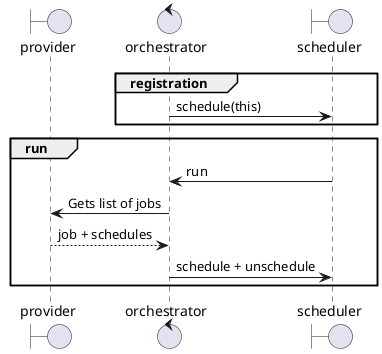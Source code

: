 @startuml
boundary provider
control orchestrator
boundary scheduler

group registration
    orchestrator -> scheduler: schedule(this)
end group

group run
    scheduler -> orchestrator: run
    orchestrator -> provider: Gets list of jobs
    provider --> orchestrator: job + schedules
    orchestrator -> scheduler: schedule + unschedule
end run
@enduml
